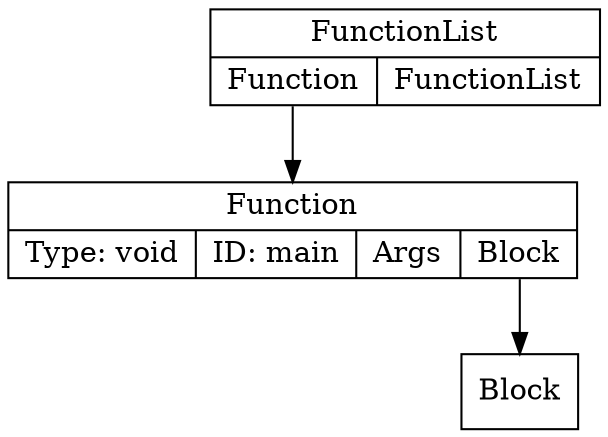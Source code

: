 digraph ccTree {
graph[nodesep="1"]
	node [shape=box]
	node [shape=box]
	n0 [label = "Block"]
	n1 [label = "{Function | {Type: void | ID: main | <a>Args | <b>Block}}", shape="record"]
	n1:b-> n0
	n2 [label = "{FunctionList | {<f> Function | <fl> FunctionList}}", shape="record"]
	n2:f-> n1
}